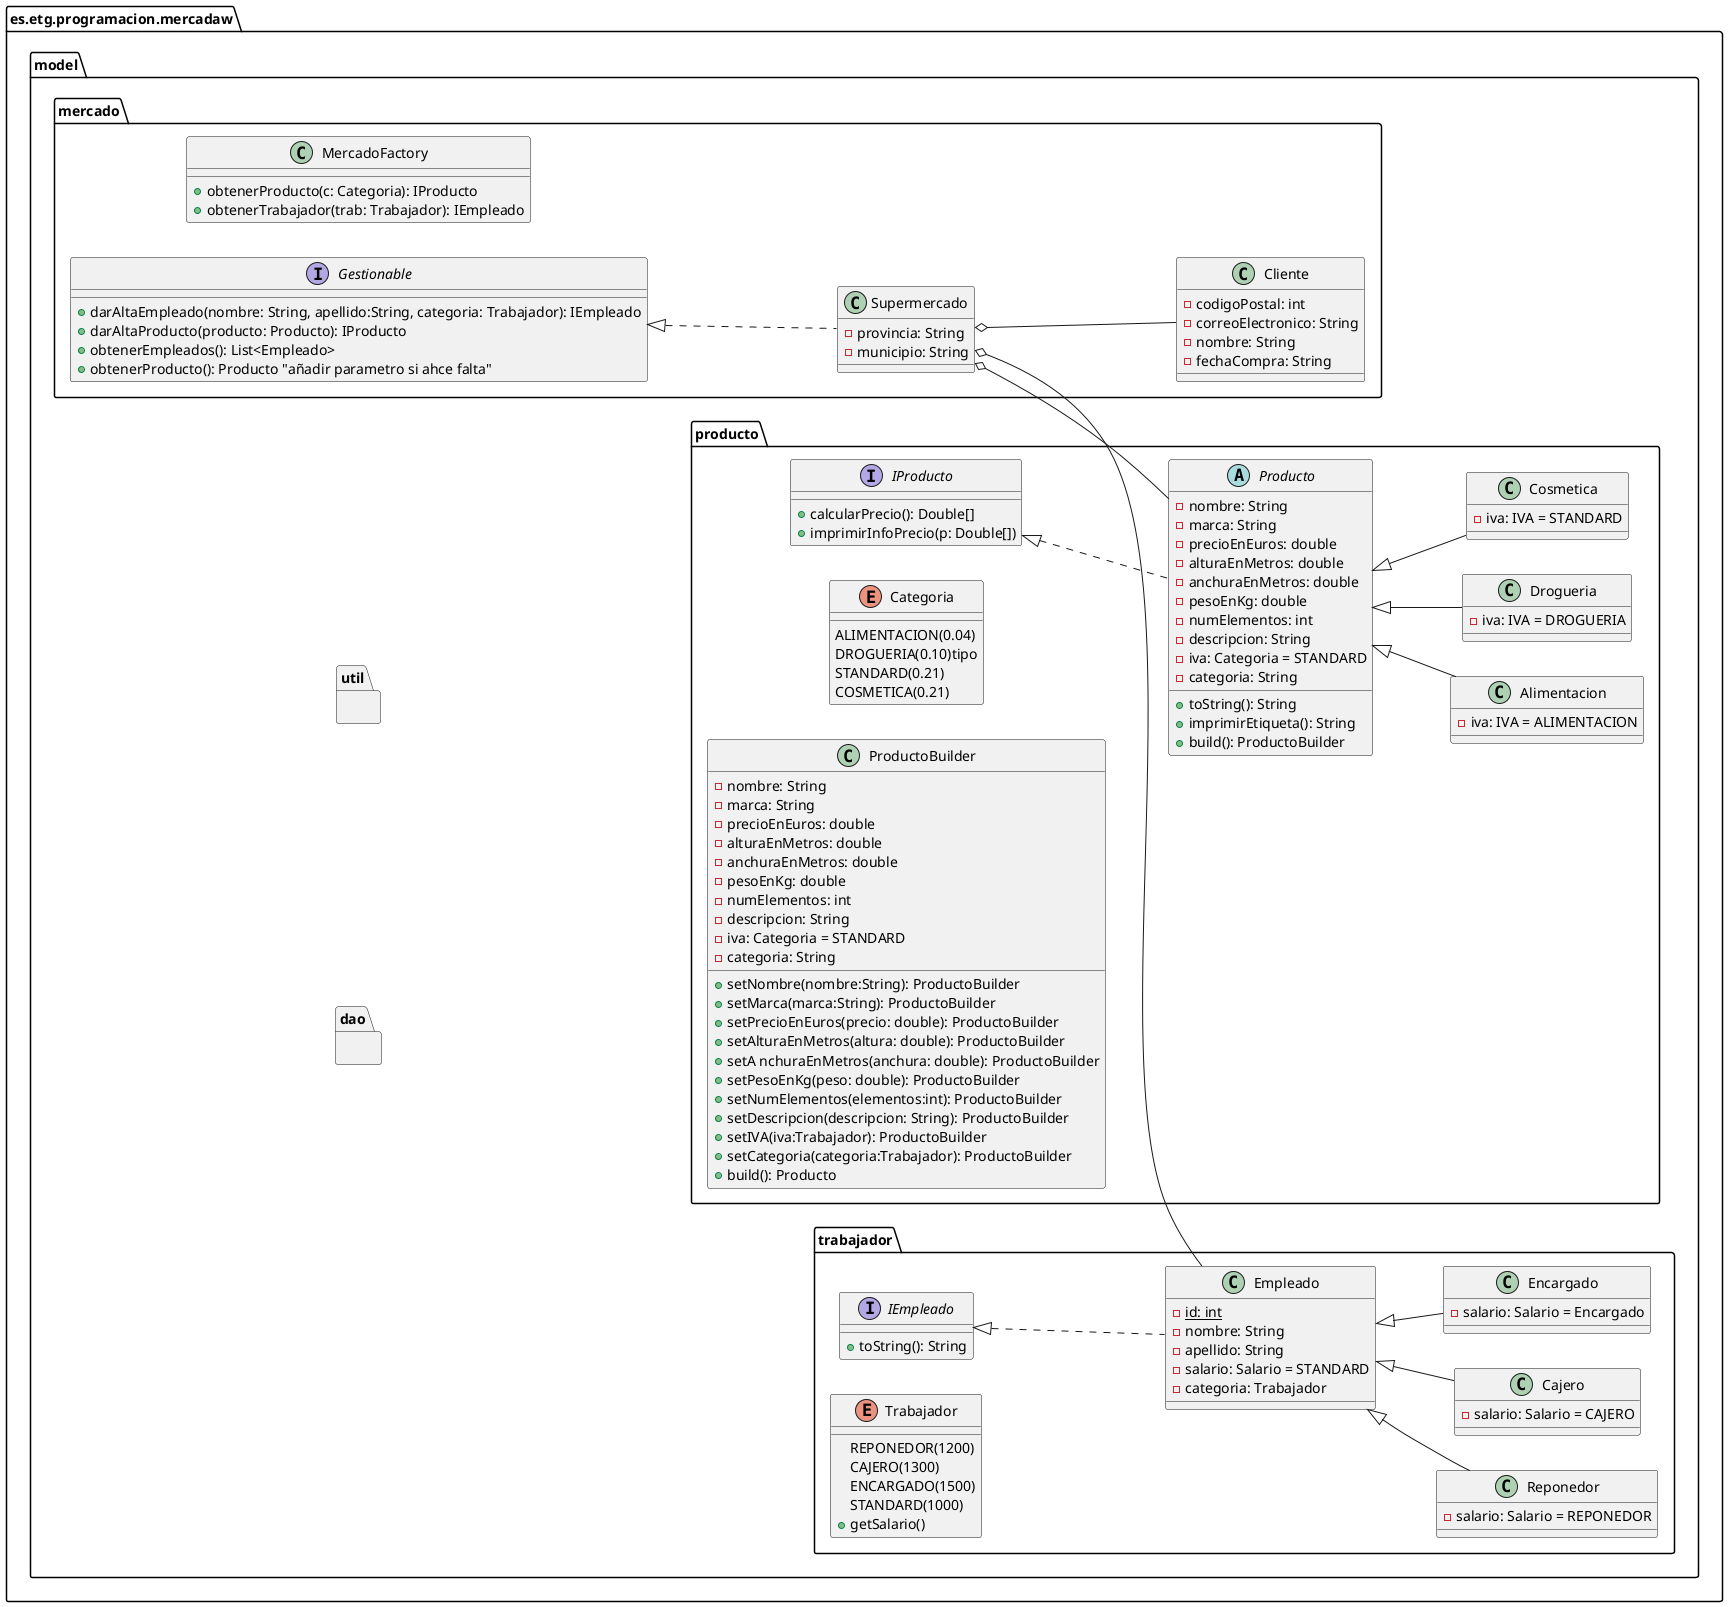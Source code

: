 @startuml Diagrama clases Mercado
set separator none
left to right direction
package es.etg.programacion.mercadaw{
    package model{
        package mercado{
            class Supermercado{
                    -provincia: String
                    -municipio: String
            }       

            
            class Cliente{
                -codigoPostal: int
                -correoElectronico: String
                -nombre: String
                -fechaCompra: String
            }
            
            
            class MercadoFactory{
                +obtenerProducto(c: Categoria): IProducto
                +obtenerTrabajador(trab: Trabajador): IEmpleado
            }
            interface Gestionable{
                +darAltaEmpleado(nombre: String, apellido:String, categoria: Trabajador): IEmpleado
                +darAltaProducto(producto: Producto): IProducto
                +obtenerEmpleados(): List<Empleado>
                +obtenerProducto(): Producto "añadir parametro si ahce falta"

            }
        }
            package producto{
                abstract Producto{
                    -nombre: String
                    -marca: String
                    -precioEnEuros: double
                    -alturaEnMetros: double
                    -anchuraEnMetros: double
                    -pesoEnKg: double
                    -numElementos: int
                    -descripcion: String
                    -iva: Categoria = STANDARD
                    -categoria: String
                    +toString(): String
                    +imprimirEtiqueta(): String
                    +build(): ProductoBuilder
                }

                interface IProducto{
                    +calcularPrecio(): Double[]
                    +imprimirInfoPrecio(p: Double[])
                }
                
                class Alimentacion{
                    -iva: IVA = ALIMENTACION
                }
                class Drogueria{
                    -iva: IVA = DROGUERIA
                }

                class Cosmetica{
                    -iva: IVA = STANDARD
                }
                enum Categoria{
                ALIMENTACION(0.04)
                DROGUERIA(0.10)tipo
                STANDARD(0.21)
                COSMETICA(0.21)

                }
                class ProductoBuilder{
                -nombre: String
                -marca: String
                -precioEnEuros: double
                -alturaEnMetros: double
                -anchuraEnMetros: double
                -pesoEnKg: double
                -numElementos: int
                -descripcion: String
                -iva: Categoria = STANDARD
                -categoria: String
                +setNombre(nombre:String): ProductoBuilder
                +setMarca(marca:String): ProductoBuilder
                +setPrecioEnEuros(precio: double): ProductoBuilder
                +setAlturaEnMetros(altura: double): ProductoBuilder
                +setA nchuraEnMetros(anchura: double): ProductoBuilder
                +setPesoEnKg(peso: double): ProductoBuilder
                +setNumElementos(elementos:int): ProductoBuilder
                +setDescripcion(descripcion: String): ProductoBuilder
                +setIVA(iva:Trabajador): ProductoBuilder
                +setCategoria(categoria:Trabajador): ProductoBuilder
                +build(): Producto
                }
            }
            package trabajador{
                class Empleado{
                    -{static} id: int
                    -nombre: String
                    -apellido: String
                    -salario: Salario = STANDARD
                    -categoria: Trabajador
                }
                class Reponedor{
                    -salario: Salario = REPONEDOR
                }
                class Cajero{
                    -salario: Salario = CAJERO
                }
                class Encargado{
                    -salario: Salario = Encargado
                }

                interface IEmpleado{
                    +toString(): String
                }
                enum Trabajador {
                    REPONEDOR(1200)
                    CAJERO(1300)
                    ENCARGADO(1500)
                    STANDARD(1000)
                    +getSalario()
                }
            }
        
        package util{

        }
        package dao{
             
        }
            
            

        }   
}  

Supermercado o-- Producto
Supermercado o-- Empleado
Supermercado o-- Cliente
IProducto <|.. Producto
Producto <|-- Alimentacion
Producto <|-- Drogueria
Producto <|-- Cosmetica
Empleado <|-- Reponedor
Empleado <|-- Cajero
Empleado <|-- Encargado
Gestionable <|.. Supermercado
IEmpleado <|.. Empleado


@enduml

@startuml Diagrama clases lector
set separator none
package es.etg.daw{

}

@enduml
